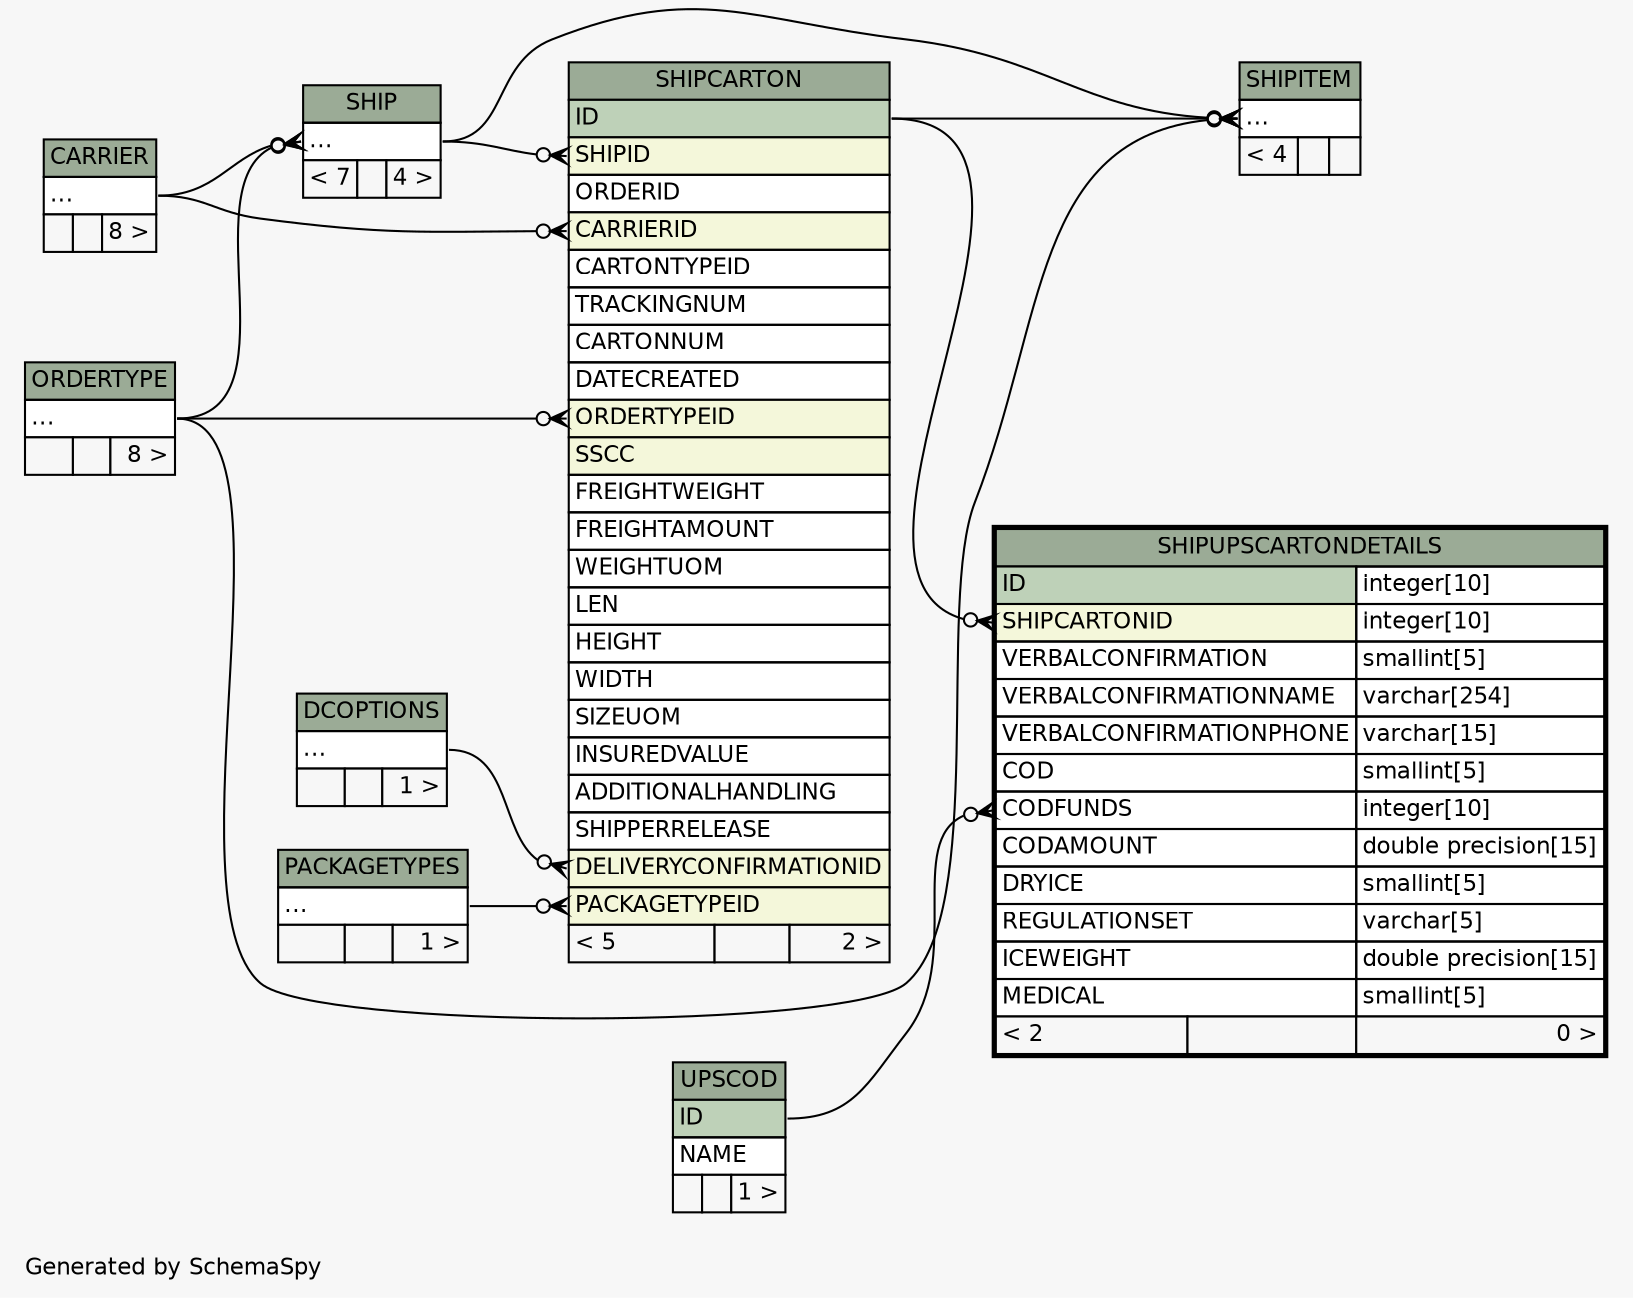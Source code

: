 // dot 2.26.3 on Linux 3.5.0-34-generic
// SchemaSpy rev 590
digraph "twoDegreesRelationshipsDiagram" {
  graph [
    rankdir="RL"
    bgcolor="#f7f7f7"
    label="\nGenerated by SchemaSpy"
    labeljust="l"
    nodesep="0.18"
    ranksep="0.46"
    fontname="Helvetica"
    fontsize="11"
  ];
  node [
    fontname="Helvetica"
    fontsize="11"
    shape="plaintext"
  ];
  edge [
    arrowsize="0.8"
  ];
  "SHIP":"elipses":w -> "CARRIER":"elipses":e [arrowhead=none dir=back arrowtail=crowodot];
  "SHIP":"elipses":w -> "ORDERTYPE":"elipses":e [arrowhead=none dir=back arrowtail=crowodot];
  "SHIPCARTON":"CARRIERID":w -> "CARRIER":"elipses":e [arrowhead=none dir=back arrowtail=crowodot];
  "SHIPCARTON":"DELIVERYCONFIRMATIONID":w -> "DCOPTIONS":"elipses":e [arrowhead=none dir=back arrowtail=crowodot];
  "SHIPCARTON":"ORDERTYPEID":w -> "ORDERTYPE":"elipses":e [arrowhead=none dir=back arrowtail=crowodot];
  "SHIPCARTON":"PACKAGETYPEID":w -> "PACKAGETYPES":"elipses":e [arrowhead=none dir=back arrowtail=crowodot];
  "SHIPCARTON":"SHIPID":w -> "SHIP":"elipses":e [arrowhead=none dir=back arrowtail=crowodot];
  "SHIPITEM":"elipses":w -> "ORDERTYPE":"elipses":e [arrowhead=none dir=back arrowtail=crowodot];
  "SHIPITEM":"elipses":w -> "SHIPCARTON":"ID":e [arrowhead=none dir=back arrowtail=crowodot];
  "SHIPITEM":"elipses":w -> "SHIP":"elipses":e [arrowhead=none dir=back arrowtail=crowodot];
  "SHIPUPSCARTONDETAILS":"CODFUNDS":w -> "UPSCOD":"ID":e [arrowhead=none dir=back arrowtail=crowodot];
  "SHIPUPSCARTONDETAILS":"SHIPCARTONID":w -> "SHIPCARTON":"ID":e [arrowhead=none dir=back arrowtail=crowodot];
  "CARRIER" [
    label=<
    <TABLE BORDER="0" CELLBORDER="1" CELLSPACING="0" BGCOLOR="#ffffff">
      <TR><TD COLSPAN="3" BGCOLOR="#9bab96" ALIGN="CENTER">CARRIER</TD></TR>
      <TR><TD PORT="elipses" COLSPAN="3" ALIGN="LEFT">...</TD></TR>
      <TR><TD ALIGN="LEFT" BGCOLOR="#f7f7f7">  </TD><TD ALIGN="RIGHT" BGCOLOR="#f7f7f7">  </TD><TD ALIGN="RIGHT" BGCOLOR="#f7f7f7">8 &gt;</TD></TR>
    </TABLE>>
    URL="CARRIER.html"
    tooltip="CARRIER"
  ];
  "DCOPTIONS" [
    label=<
    <TABLE BORDER="0" CELLBORDER="1" CELLSPACING="0" BGCOLOR="#ffffff">
      <TR><TD COLSPAN="3" BGCOLOR="#9bab96" ALIGN="CENTER">DCOPTIONS</TD></TR>
      <TR><TD PORT="elipses" COLSPAN="3" ALIGN="LEFT">...</TD></TR>
      <TR><TD ALIGN="LEFT" BGCOLOR="#f7f7f7">  </TD><TD ALIGN="RIGHT" BGCOLOR="#f7f7f7">  </TD><TD ALIGN="RIGHT" BGCOLOR="#f7f7f7">1 &gt;</TD></TR>
    </TABLE>>
    URL="DCOPTIONS.html"
    tooltip="DCOPTIONS"
  ];
  "ORDERTYPE" [
    label=<
    <TABLE BORDER="0" CELLBORDER="1" CELLSPACING="0" BGCOLOR="#ffffff">
      <TR><TD COLSPAN="3" BGCOLOR="#9bab96" ALIGN="CENTER">ORDERTYPE</TD></TR>
      <TR><TD PORT="elipses" COLSPAN="3" ALIGN="LEFT">...</TD></TR>
      <TR><TD ALIGN="LEFT" BGCOLOR="#f7f7f7">  </TD><TD ALIGN="RIGHT" BGCOLOR="#f7f7f7">  </TD><TD ALIGN="RIGHT" BGCOLOR="#f7f7f7">8 &gt;</TD></TR>
    </TABLE>>
    URL="ORDERTYPE.html"
    tooltip="ORDERTYPE"
  ];
  "PACKAGETYPES" [
    label=<
    <TABLE BORDER="0" CELLBORDER="1" CELLSPACING="0" BGCOLOR="#ffffff">
      <TR><TD COLSPAN="3" BGCOLOR="#9bab96" ALIGN="CENTER">PACKAGETYPES</TD></TR>
      <TR><TD PORT="elipses" COLSPAN="3" ALIGN="LEFT">...</TD></TR>
      <TR><TD ALIGN="LEFT" BGCOLOR="#f7f7f7">  </TD><TD ALIGN="RIGHT" BGCOLOR="#f7f7f7">  </TD><TD ALIGN="RIGHT" BGCOLOR="#f7f7f7">1 &gt;</TD></TR>
    </TABLE>>
    URL="PACKAGETYPES.html"
    tooltip="PACKAGETYPES"
  ];
  "SHIP" [
    label=<
    <TABLE BORDER="0" CELLBORDER="1" CELLSPACING="0" BGCOLOR="#ffffff">
      <TR><TD COLSPAN="3" BGCOLOR="#9bab96" ALIGN="CENTER">SHIP</TD></TR>
      <TR><TD PORT="elipses" COLSPAN="3" ALIGN="LEFT">...</TD></TR>
      <TR><TD ALIGN="LEFT" BGCOLOR="#f7f7f7">&lt; 7</TD><TD ALIGN="RIGHT" BGCOLOR="#f7f7f7">  </TD><TD ALIGN="RIGHT" BGCOLOR="#f7f7f7">4 &gt;</TD></TR>
    </TABLE>>
    URL="SHIP.html"
    tooltip="SHIP"
  ];
  "SHIPCARTON" [
    label=<
    <TABLE BORDER="0" CELLBORDER="1" CELLSPACING="0" BGCOLOR="#ffffff">
      <TR><TD COLSPAN="3" BGCOLOR="#9bab96" ALIGN="CENTER">SHIPCARTON</TD></TR>
      <TR><TD PORT="ID" COLSPAN="3" BGCOLOR="#bed1b8" ALIGN="LEFT">ID</TD></TR>
      <TR><TD PORT="SHIPID" COLSPAN="3" BGCOLOR="#f4f7da" ALIGN="LEFT">SHIPID</TD></TR>
      <TR><TD PORT="ORDERID" COLSPAN="3" ALIGN="LEFT">ORDERID</TD></TR>
      <TR><TD PORT="CARRIERID" COLSPAN="3" BGCOLOR="#f4f7da" ALIGN="LEFT">CARRIERID</TD></TR>
      <TR><TD PORT="CARTONTYPEID" COLSPAN="3" ALIGN="LEFT">CARTONTYPEID</TD></TR>
      <TR><TD PORT="TRACKINGNUM" COLSPAN="3" ALIGN="LEFT">TRACKINGNUM</TD></TR>
      <TR><TD PORT="CARTONNUM" COLSPAN="3" ALIGN="LEFT">CARTONNUM</TD></TR>
      <TR><TD PORT="DATECREATED" COLSPAN="3" ALIGN="LEFT">DATECREATED</TD></TR>
      <TR><TD PORT="ORDERTYPEID" COLSPAN="3" BGCOLOR="#f4f7da" ALIGN="LEFT">ORDERTYPEID</TD></TR>
      <TR><TD PORT="SSCC" COLSPAN="3" BGCOLOR="#f4f7da" ALIGN="LEFT">SSCC</TD></TR>
      <TR><TD PORT="FREIGHTWEIGHT" COLSPAN="3" ALIGN="LEFT">FREIGHTWEIGHT</TD></TR>
      <TR><TD PORT="FREIGHTAMOUNT" COLSPAN="3" ALIGN="LEFT">FREIGHTAMOUNT</TD></TR>
      <TR><TD PORT="WEIGHTUOM" COLSPAN="3" ALIGN="LEFT">WEIGHTUOM</TD></TR>
      <TR><TD PORT="LEN" COLSPAN="3" ALIGN="LEFT">LEN</TD></TR>
      <TR><TD PORT="HEIGHT" COLSPAN="3" ALIGN="LEFT">HEIGHT</TD></TR>
      <TR><TD PORT="WIDTH" COLSPAN="3" ALIGN="LEFT">WIDTH</TD></TR>
      <TR><TD PORT="SIZEUOM" COLSPAN="3" ALIGN="LEFT">SIZEUOM</TD></TR>
      <TR><TD PORT="INSUREDVALUE" COLSPAN="3" ALIGN="LEFT">INSUREDVALUE</TD></TR>
      <TR><TD PORT="ADDITIONALHANDLING" COLSPAN="3" ALIGN="LEFT">ADDITIONALHANDLING</TD></TR>
      <TR><TD PORT="SHIPPERRELEASE" COLSPAN="3" ALIGN="LEFT">SHIPPERRELEASE</TD></TR>
      <TR><TD PORT="DELIVERYCONFIRMATIONID" COLSPAN="3" BGCOLOR="#f4f7da" ALIGN="LEFT">DELIVERYCONFIRMATIONID</TD></TR>
      <TR><TD PORT="PACKAGETYPEID" COLSPAN="3" BGCOLOR="#f4f7da" ALIGN="LEFT">PACKAGETYPEID</TD></TR>
      <TR><TD ALIGN="LEFT" BGCOLOR="#f7f7f7">&lt; 5</TD><TD ALIGN="RIGHT" BGCOLOR="#f7f7f7">  </TD><TD ALIGN="RIGHT" BGCOLOR="#f7f7f7">2 &gt;</TD></TR>
    </TABLE>>
    URL="SHIPCARTON.html"
    tooltip="SHIPCARTON"
  ];
  "SHIPITEM" [
    label=<
    <TABLE BORDER="0" CELLBORDER="1" CELLSPACING="0" BGCOLOR="#ffffff">
      <TR><TD COLSPAN="3" BGCOLOR="#9bab96" ALIGN="CENTER">SHIPITEM</TD></TR>
      <TR><TD PORT="elipses" COLSPAN="3" ALIGN="LEFT">...</TD></TR>
      <TR><TD ALIGN="LEFT" BGCOLOR="#f7f7f7">&lt; 4</TD><TD ALIGN="RIGHT" BGCOLOR="#f7f7f7">  </TD><TD ALIGN="RIGHT" BGCOLOR="#f7f7f7">  </TD></TR>
    </TABLE>>
    URL="SHIPITEM.html"
    tooltip="SHIPITEM"
  ];
  "SHIPUPSCARTONDETAILS" [
    label=<
    <TABLE BORDER="2" CELLBORDER="1" CELLSPACING="0" BGCOLOR="#ffffff">
      <TR><TD COLSPAN="3" BGCOLOR="#9bab96" ALIGN="CENTER">SHIPUPSCARTONDETAILS</TD></TR>
      <TR><TD PORT="ID" COLSPAN="2" BGCOLOR="#bed1b8" ALIGN="LEFT">ID</TD><TD PORT="ID.type" ALIGN="LEFT">integer[10]</TD></TR>
      <TR><TD PORT="SHIPCARTONID" COLSPAN="2" BGCOLOR="#f4f7da" ALIGN="LEFT">SHIPCARTONID</TD><TD PORT="SHIPCARTONID.type" ALIGN="LEFT">integer[10]</TD></TR>
      <TR><TD PORT="VERBALCONFIRMATION" COLSPAN="2" ALIGN="LEFT">VERBALCONFIRMATION</TD><TD PORT="VERBALCONFIRMATION.type" ALIGN="LEFT">smallint[5]</TD></TR>
      <TR><TD PORT="VERBALCONFIRMATIONNAME" COLSPAN="2" ALIGN="LEFT">VERBALCONFIRMATIONNAME</TD><TD PORT="VERBALCONFIRMATIONNAME.type" ALIGN="LEFT">varchar[254]</TD></TR>
      <TR><TD PORT="VERBALCONFIRMATIONPHONE" COLSPAN="2" ALIGN="LEFT">VERBALCONFIRMATIONPHONE</TD><TD PORT="VERBALCONFIRMATIONPHONE.type" ALIGN="LEFT">varchar[15]</TD></TR>
      <TR><TD PORT="COD" COLSPAN="2" ALIGN="LEFT">COD</TD><TD PORT="COD.type" ALIGN="LEFT">smallint[5]</TD></TR>
      <TR><TD PORT="CODFUNDS" COLSPAN="2" ALIGN="LEFT">CODFUNDS</TD><TD PORT="CODFUNDS.type" ALIGN="LEFT">integer[10]</TD></TR>
      <TR><TD PORT="CODAMOUNT" COLSPAN="2" ALIGN="LEFT">CODAMOUNT</TD><TD PORT="CODAMOUNT.type" ALIGN="LEFT">double precision[15]</TD></TR>
      <TR><TD PORT="DRYICE" COLSPAN="2" ALIGN="LEFT">DRYICE</TD><TD PORT="DRYICE.type" ALIGN="LEFT">smallint[5]</TD></TR>
      <TR><TD PORT="REGULATIONSET" COLSPAN="2" ALIGN="LEFT">REGULATIONSET</TD><TD PORT="REGULATIONSET.type" ALIGN="LEFT">varchar[5]</TD></TR>
      <TR><TD PORT="ICEWEIGHT" COLSPAN="2" ALIGN="LEFT">ICEWEIGHT</TD><TD PORT="ICEWEIGHT.type" ALIGN="LEFT">double precision[15]</TD></TR>
      <TR><TD PORT="MEDICAL" COLSPAN="2" ALIGN="LEFT">MEDICAL</TD><TD PORT="MEDICAL.type" ALIGN="LEFT">smallint[5]</TD></TR>
      <TR><TD ALIGN="LEFT" BGCOLOR="#f7f7f7">&lt; 2</TD><TD ALIGN="RIGHT" BGCOLOR="#f7f7f7">  </TD><TD ALIGN="RIGHT" BGCOLOR="#f7f7f7">0 &gt;</TD></TR>
    </TABLE>>
    URL="SHIPUPSCARTONDETAILS.html"
    tooltip="SHIPUPSCARTONDETAILS"
  ];
  "UPSCOD" [
    label=<
    <TABLE BORDER="0" CELLBORDER="1" CELLSPACING="0" BGCOLOR="#ffffff">
      <TR><TD COLSPAN="3" BGCOLOR="#9bab96" ALIGN="CENTER">UPSCOD</TD></TR>
      <TR><TD PORT="ID" COLSPAN="3" BGCOLOR="#bed1b8" ALIGN="LEFT">ID</TD></TR>
      <TR><TD PORT="NAME" COLSPAN="3" ALIGN="LEFT">NAME</TD></TR>
      <TR><TD ALIGN="LEFT" BGCOLOR="#f7f7f7">  </TD><TD ALIGN="RIGHT" BGCOLOR="#f7f7f7">  </TD><TD ALIGN="RIGHT" BGCOLOR="#f7f7f7">1 &gt;</TD></TR>
    </TABLE>>
    URL="UPSCOD.html"
    tooltip="UPSCOD"
  ];
}
